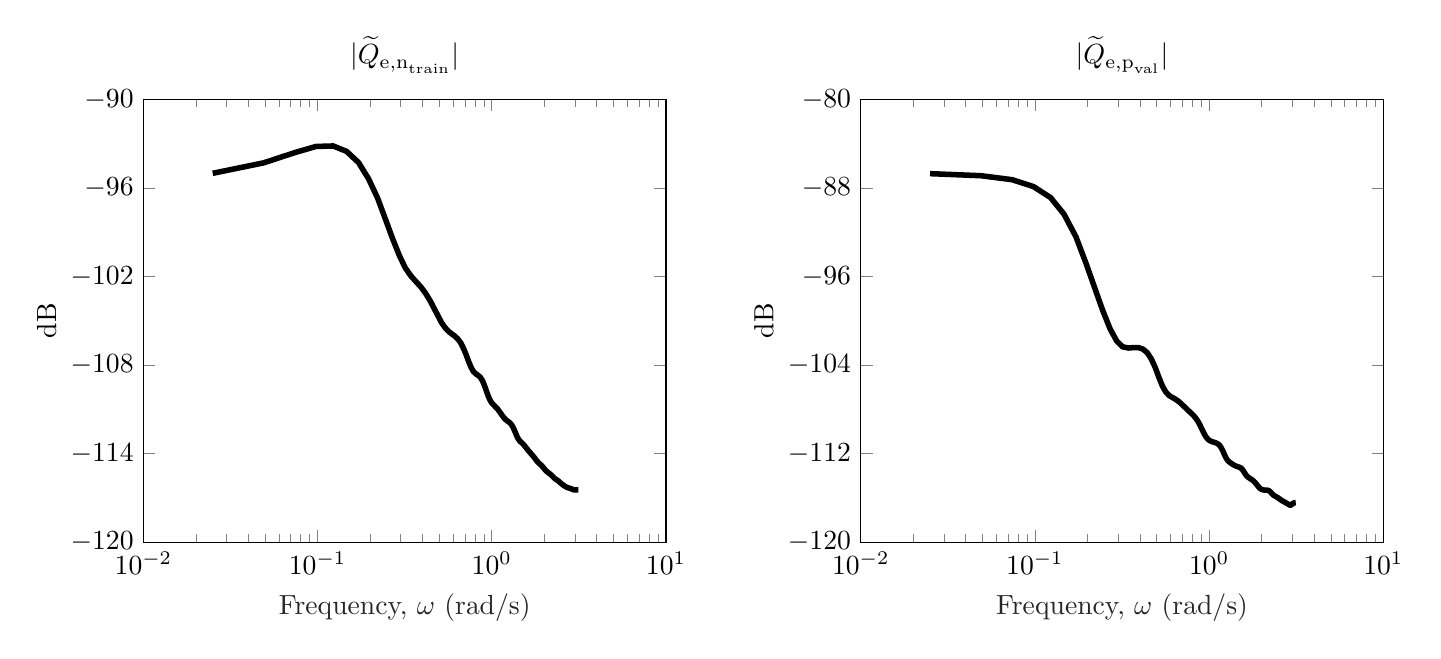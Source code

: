 % This file was created by matlab2tikz.
%
\begin{tikzpicture}

\begin{axis}[%
width=66.371mm,
height=56.212mm,
at={(0mm,0mm)},
scale only axis,
xmode=log,
xmin=0.01,
xmax=10,
xtick={0.01,  0.1,    1,   10},
xminorticks=true,
xlabel style={font=\color{white!15!black}},
xlabel={Frequency, $\omega$ (rad/s)},
ymin=-120,
ymax=-90,
ytick={-120, -114, -108, -102,  -96,  -90},
ylabel style={font=\color{white!15!black}},
ylabel={dB},
axis background/.style={fill=white},
title style={font=\bfseries},
title={$|\widetilde{Q}_{\mathrm{e,n}_\mathrm{train}}| $},
scaled ticks=false,,
ylabel absolute,
]
\addplot [color=black, line width=2.0pt, forget plot]
  table[row sep=crcr]{%
0.025	-94.999\\
0.049	-94.291\\
0.074	-93.596\\
0.098	-93.178\\
0.123	-93.145\\
0.147	-93.518\\
0.172	-94.273\\
0.196	-95.356\\
0.221	-96.672\\
0.245	-98.091\\
0.27	-99.446\\
0.295	-100.582\\
0.319	-101.413\\
0.344	-101.966\\
0.393	-102.719\\
0.417	-103.132\\
0.442	-103.62\\
0.515	-105.121\\
0.54	-105.468\\
0.565	-105.711\\
0.589	-105.884\\
0.614	-106.036\\
0.638	-106.221\\
0.663	-106.483\\
0.687	-106.841\\
0.712	-107.28\\
0.736	-107.745\\
0.761	-108.152\\
0.785	-108.434\\
0.81	-108.589\\
0.834	-108.687\\
0.859	-108.821\\
0.884	-109.051\\
0.908	-109.383\\
0.957	-110.134\\
0.982	-110.415\\
1.006	-110.601\\
1.08	-110.972\\
1.104	-111.127\\
1.154	-111.45\\
1.178	-111.586\\
1.203	-111.694\\
1.227	-111.777\\
1.252	-111.851\\
1.276	-111.935\\
1.301	-112.052\\
1.325	-112.216\\
1.35	-112.424\\
1.399	-112.859\\
1.424	-113.021\\
1.448	-113.135\\
1.522	-113.382\\
1.571	-113.583\\
1.62	-113.785\\
1.743	-114.219\\
1.816	-114.499\\
1.865	-114.642\\
1.939	-114.829\\
1.988	-114.98\\
2.037	-115.129\\
2.086	-115.243\\
2.184	-115.426\\
2.307	-115.698\\
2.405	-115.839\\
2.479	-115.98\\
2.528	-116.066\\
2.602	-116.172\\
2.651	-116.233\\
2.7	-116.282\\
2.749	-116.317\\
2.847	-116.373\\
2.896	-116.409\\
2.945	-116.446\\
2.97	-116.457\\
2.994	-116.462\\
3.019	-116.461\\
3.093	-116.451\\
3.117	-116.449\\
3.142	-116.449\\
};
\end{axis}

\begin{axis}[%
width=66.371mm,
height=56.212mm,
at={(91.106mm,0mm)},
scale only axis,
xmode=log,
xmin=0.01,
xmax=10,
xtick={0.01,  0.1,    1,   10},
xminorticks=true,
xlabel style={font=\color{white!15!black}},
xlabel={Frequency, $\omega$ (rad/s)},
ymin=-120,
ymax=-80,
ytick={-120, -112, -104,  -96,  -88,  -80},
ylabel style={font=\color{white!15!black}},
ylabel={dB},
axis background/.style={fill=white},
title style={font=\bfseries},
title={$|\widetilde{Q}_{\mathrm{e,p}_\mathrm{val}}| $},
scaled ticks=false,,
ylabel absolute,
]
\addplot [color=black, line width=2.0pt, forget plot]
  table[row sep=crcr]{%
0.025	-86.695\\
0.049	-86.882\\
0.074	-87.242\\
0.098	-87.861\\
0.123	-88.86\\
0.147	-90.367\\
0.172	-92.404\\
0.196	-94.752\\
0.245	-99.064\\
0.27	-100.714\\
0.295	-101.828\\
0.319	-102.345\\
0.344	-102.453\\
0.368	-102.415\\
0.393	-102.414\\
0.417	-102.553\\
0.442	-102.887\\
0.466	-103.449\\
0.491	-104.227\\
0.515	-105.113\\
0.54	-105.905\\
0.565	-106.444\\
0.589	-106.741\\
0.614	-106.914\\
0.638	-107.063\\
0.663	-107.238\\
0.687	-107.447\\
0.81	-108.521\\
0.834	-108.746\\
0.859	-109.032\\
0.884	-109.387\\
0.933	-110.154\\
0.957	-110.462\\
0.982	-110.68\\
1.006	-110.818\\
1.031	-110.898\\
1.055	-110.948\\
1.08	-110.992\\
1.104	-111.052\\
1.129	-111.147\\
1.154	-111.296\\
1.178	-111.516\\
1.203	-111.805\\
1.227	-112.123\\
1.252	-112.399\\
1.276	-112.596\\
1.301	-112.73\\
1.325	-112.831\\
1.374	-112.995\\
1.399	-113.063\\
1.424	-113.118\\
1.448	-113.161\\
1.473	-113.197\\
1.497	-113.236\\
1.522	-113.299\\
1.546	-113.402\\
1.571	-113.551\\
1.62	-113.884\\
1.644	-114.014\\
1.669	-114.111\\
1.694	-114.184\\
1.767	-114.372\\
1.792	-114.448\\
1.816	-114.536\\
1.865	-114.745\\
1.939	-115.072\\
1.964	-115.15\\
1.988	-115.206\\
2.013	-115.244\\
2.037	-115.268\\
2.062	-115.284\\
2.086	-115.292\\
2.111	-115.296\\
2.135	-115.299\\
2.16	-115.305\\
2.184	-115.321\\
2.209	-115.356\\
2.233	-115.415\\
2.332	-115.73\\
2.356	-115.779\\
2.479	-115.98\\
2.602	-116.216\\
2.847	-116.57\\
2.896	-116.642\\
2.921	-116.659\\
2.945	-116.648\\
2.97	-116.608\\
3.019	-116.511\\
3.043	-116.478\\
3.068	-116.457\\
3.093	-116.444\\
3.117	-116.437\\
3.142	-116.435\\
};
\end{axis}
\end{tikzpicture}%